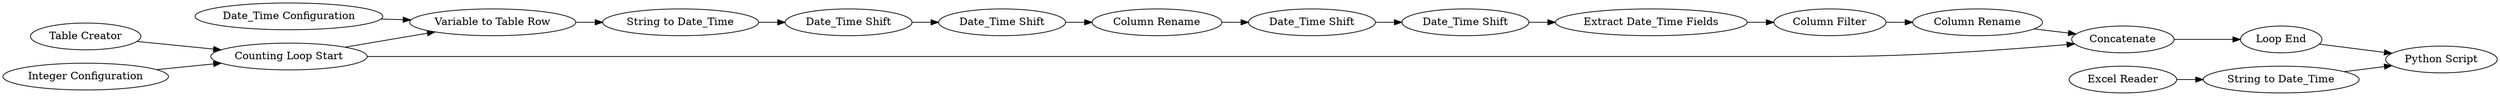 digraph {
	"6801278245252274144_23" [label="String to Date_Time"]
	"6801278245252274144_9" [label="String to Date_Time"]
	"6801278245252274144_16" [label="Column Filter"]
	"6801278245252274144_12" [label="Column Rename"]
	"6801278245252274144_1" [label="Excel Reader"]
	"6801278245252274144_17" [label="Column Rename"]
	"6801278245252274144_14" [label="Date_Time Shift"]
	"6801278245252274144_21" [label="Python Script"]
	"6801278245252274144_18" [label="Counting Loop Start"]
	"6801278245252274144_24" [label="Date_Time Configuration"]
	"6801278245252274144_4" [label="Table Creator"]
	"6801278245252274144_5" [label="Variable to Table Row"]
	"6801278245252274144_11" [label="Date_Time Shift"]
	"6801278245252274144_13" [label="Date_Time Shift"]
	"6801278245252274144_6" [label=Concatenate]
	"6801278245252274144_19" [label="Loop End"]
	"6801278245252274144_25" [label="Integer Configuration"]
	"6801278245252274144_20" [label="Date_Time Shift"]
	"6801278245252274144_15" [label="Extract Date_Time Fields"]
	"6801278245252274144_1" -> "6801278245252274144_23"
	"6801278245252274144_9" -> "6801278245252274144_20"
	"6801278245252274144_19" -> "6801278245252274144_21"
	"6801278245252274144_18" -> "6801278245252274144_6"
	"6801278245252274144_13" -> "6801278245252274144_14"
	"6801278245252274144_5" -> "6801278245252274144_9"
	"6801278245252274144_17" -> "6801278245252274144_6"
	"6801278245252274144_15" -> "6801278245252274144_16"
	"6801278245252274144_12" -> "6801278245252274144_13"
	"6801278245252274144_24" -> "6801278245252274144_5"
	"6801278245252274144_11" -> "6801278245252274144_12"
	"6801278245252274144_23" -> "6801278245252274144_21"
	"6801278245252274144_4" -> "6801278245252274144_18"
	"6801278245252274144_18" -> "6801278245252274144_5"
	"6801278245252274144_6" -> "6801278245252274144_19"
	"6801278245252274144_16" -> "6801278245252274144_17"
	"6801278245252274144_25" -> "6801278245252274144_18"
	"6801278245252274144_14" -> "6801278245252274144_15"
	"6801278245252274144_20" -> "6801278245252274144_11"
	rankdir=LR
}
